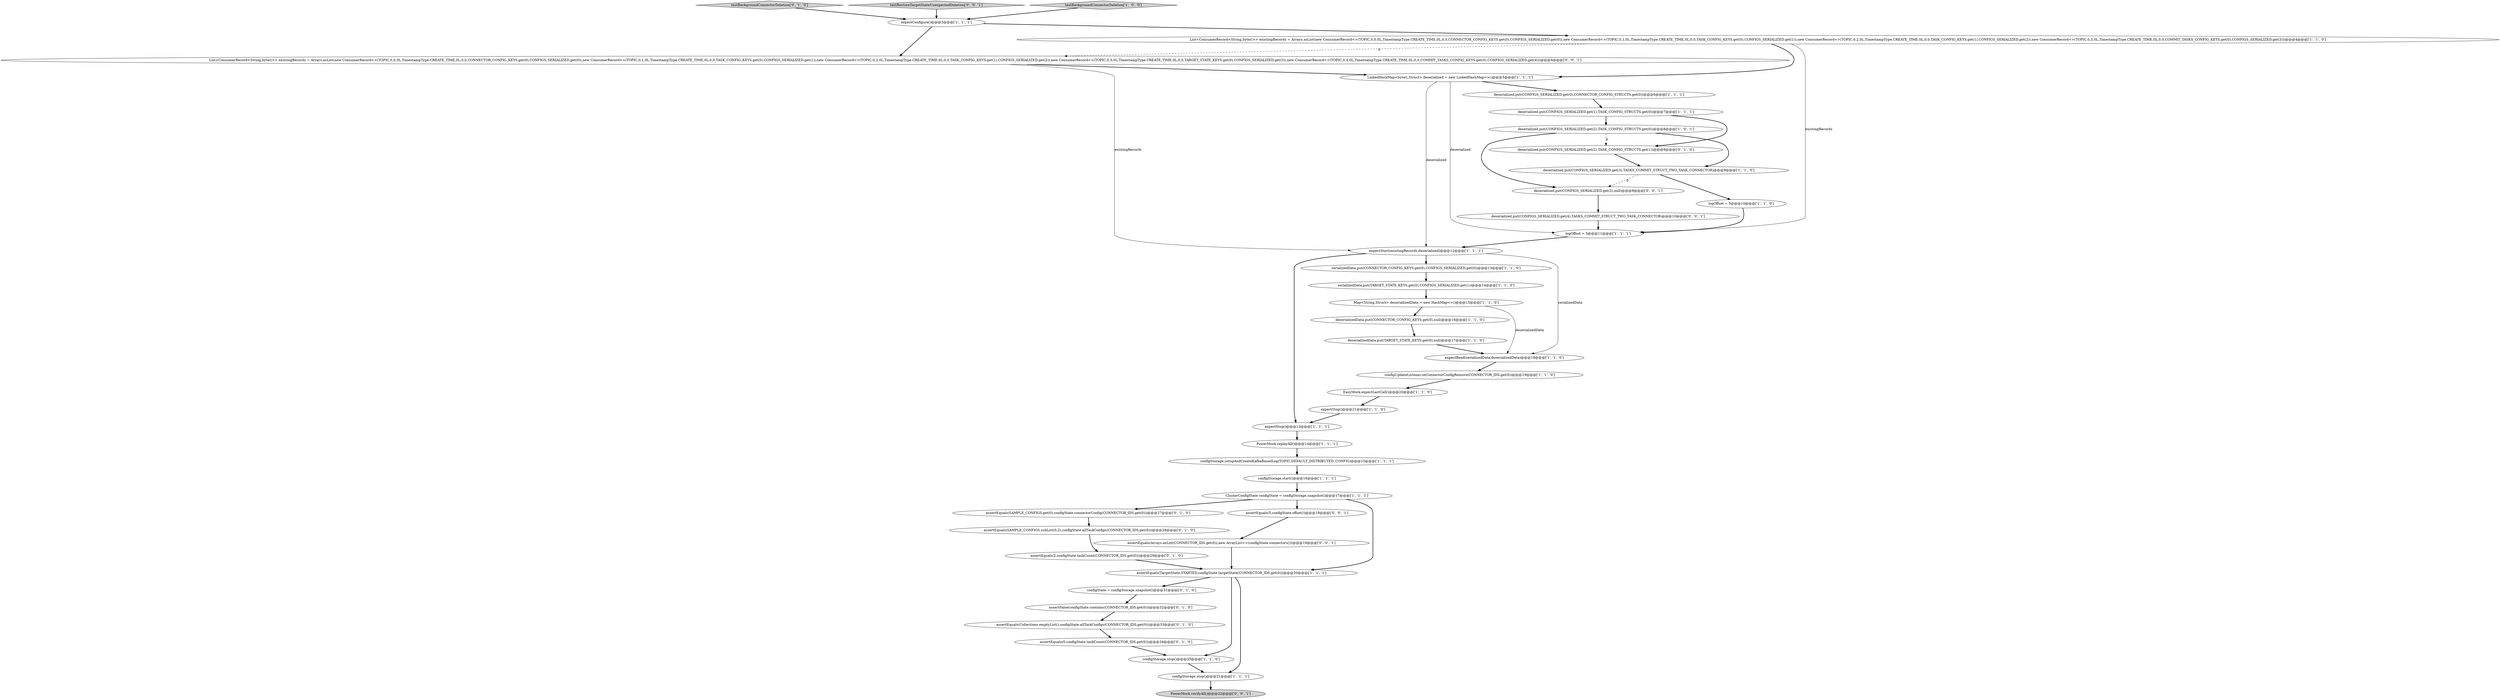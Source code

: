 digraph {
37 [style = filled, label = "deserialized.put(CONFIGS_SERIALIZED.get(3),null)@@@9@@@['0', '0', '1']", fillcolor = white, shape = ellipse image = "AAA0AAABBB3BBB"];
0 [style = filled, label = "serializedData.put(TARGET_STATE_KEYS.get(0),CONFIGS_SERIALIZED.get(1))@@@14@@@['1', '1', '0']", fillcolor = white, shape = ellipse image = "AAA0AAABBB1BBB"];
10 [style = filled, label = "expectStop()@@@21@@@['1', '1', '0']", fillcolor = white, shape = ellipse image = "AAA0AAABBB1BBB"];
27 [style = filled, label = "expectConfigure()@@@3@@@['1', '1', '1']", fillcolor = white, shape = ellipse image = "AAA0AAABBB1BBB"];
33 [style = filled, label = "testBackgroundConnectorDeletion['0', '1', '0']", fillcolor = lightgray, shape = diamond image = "AAA0AAABBB2BBB"];
34 [style = filled, label = "assertEquals(SAMPLE_CONFIGS.get(0),configState.connectorConfig(CONNECTOR_IDS.get(0)))@@@27@@@['0', '1', '0']", fillcolor = white, shape = ellipse image = "AAA1AAABBB2BBB"];
39 [style = filled, label = "testRestoreTargetStateUnexpectedDeletion['0', '0', '1']", fillcolor = lightgray, shape = diamond image = "AAA0AAABBB3BBB"];
43 [style = filled, label = "assertEquals(Arrays.asList(CONNECTOR_IDS.get(0)),new ArrayList<>(configState.connectors()))@@@19@@@['0', '0', '1']", fillcolor = white, shape = ellipse image = "AAA0AAABBB3BBB"];
42 [style = filled, label = "assertEquals(5,configState.offset())@@@18@@@['0', '0', '1']", fillcolor = white, shape = ellipse image = "AAA0AAABBB3BBB"];
29 [style = filled, label = "assertEquals(0,configState.taskCount(CONNECTOR_IDS.get(0)))@@@34@@@['0', '1', '0']", fillcolor = white, shape = ellipse image = "AAA1AAABBB2BBB"];
3 [style = filled, label = "assertEquals(TargetState.STARTED,configState.targetState(CONNECTOR_IDS.get(0)))@@@20@@@['1', '1', '1']", fillcolor = white, shape = ellipse image = "AAA0AAABBB1BBB"];
16 [style = filled, label = "testBackgroundConnectorDeletion['1', '0', '0']", fillcolor = lightgray, shape = diamond image = "AAA0AAABBB1BBB"];
30 [style = filled, label = "assertEquals(Collections.emptyList(),configState.allTaskConfigs(CONNECTOR_IDS.get(0)))@@@33@@@['0', '1', '0']", fillcolor = white, shape = ellipse image = "AAA1AAABBB2BBB"];
11 [style = filled, label = "configStorage.start()@@@16@@@['1', '1', '1']", fillcolor = white, shape = ellipse image = "AAA0AAABBB1BBB"];
18 [style = filled, label = "logOffset = 5@@@10@@@['1', '1', '0']", fillcolor = white, shape = ellipse image = "AAA0AAABBB1BBB"];
31 [style = filled, label = "assertEquals(2,configState.taskCount(CONNECTOR_IDS.get(0)))@@@29@@@['0', '1', '0']", fillcolor = white, shape = ellipse image = "AAA1AAABBB2BBB"];
24 [style = filled, label = "deserialized.put(CONFIGS_SERIALIZED.get(0),CONNECTOR_CONFIG_STRUCTS.get(0))@@@6@@@['1', '1', '1']", fillcolor = white, shape = ellipse image = "AAA0AAABBB1BBB"];
40 [style = filled, label = "List<ConsumerRecord<String,byte((>> existingRecords = Arrays.asList(new ConsumerRecord<>(TOPIC,0,0,0L,TimestampType.CREATE_TIME,0L,0,0,CONNECTOR_CONFIG_KEYS.get(0),CONFIGS_SERIALIZED.get(0)),new ConsumerRecord<>(TOPIC,0,1,0L,TimestampType.CREATE_TIME,0L,0,0,TASK_CONFIG_KEYS.get(0),CONFIGS_SERIALIZED.get(1)),new ConsumerRecord<>(TOPIC,0,2,0L,TimestampType.CREATE_TIME,0L,0,0,TASK_CONFIG_KEYS.get(1),CONFIGS_SERIALIZED.get(2)),new ConsumerRecord<>(TOPIC,0,3,0L,TimestampType.CREATE_TIME,0L,0,0,TARGET_STATE_KEYS.get(0),CONFIGS_SERIALIZED.get(3)),new ConsumerRecord<>(TOPIC,0,4,0L,TimestampType.CREATE_TIME,0L,0,0,COMMIT_TASKS_CONFIG_KEYS.get(0),CONFIGS_SERIALIZED.get(4)))@@@4@@@['0', '0', '1']", fillcolor = white, shape = ellipse image = "AAA0AAABBB3BBB"];
21 [style = filled, label = "deserialized.put(CONFIGS_SERIALIZED.get(1),TASK_CONFIG_STRUCTS.get(0))@@@7@@@['1', '1', '1']", fillcolor = white, shape = ellipse image = "AAA0AAABBB1BBB"];
12 [style = filled, label = "logOffset = 5@@@11@@@['1', '1', '1']", fillcolor = white, shape = ellipse image = "AAA0AAABBB1BBB"];
9 [style = filled, label = "expectStart(existingRecords,deserialized)@@@12@@@['1', '1', '1']", fillcolor = white, shape = ellipse image = "AAA0AAABBB1BBB"];
35 [style = filled, label = "assertEquals(SAMPLE_CONFIGS.subList(0,2),configState.allTaskConfigs(CONNECTOR_IDS.get(0)))@@@28@@@['0', '1', '0']", fillcolor = white, shape = ellipse image = "AAA1AAABBB2BBB"];
32 [style = filled, label = "deserialized.put(CONFIGS_SERIALIZED.get(2),TASK_CONFIG_STRUCTS.get(1))@@@8@@@['0', '1', '0']", fillcolor = white, shape = ellipse image = "AAA1AAABBB2BBB"];
26 [style = filled, label = "expectRead(serializedData,deserializedData)@@@18@@@['1', '1', '0']", fillcolor = white, shape = ellipse image = "AAA0AAABBB1BBB"];
15 [style = filled, label = "deserialized.put(CONFIGS_SERIALIZED.get(2),TASK_CONFIG_STRUCTS.get(0))@@@8@@@['1', '0', '1']", fillcolor = white, shape = ellipse image = "AAA0AAABBB1BBB"];
28 [style = filled, label = "configState = configStorage.snapshot()@@@31@@@['0', '1', '0']", fillcolor = white, shape = ellipse image = "AAA1AAABBB2BBB"];
7 [style = filled, label = "ClusterConfigState configState = configStorage.snapshot()@@@17@@@['1', '1', '1']", fillcolor = white, shape = ellipse image = "AAA0AAABBB1BBB"];
25 [style = filled, label = "expectStop()@@@13@@@['1', '1', '1']", fillcolor = white, shape = ellipse image = "AAA0AAABBB1BBB"];
17 [style = filled, label = "configStorage.setupAndCreateKafkaBasedLog(TOPIC,DEFAULT_DISTRIBUTED_CONFIG)@@@15@@@['1', '1', '1']", fillcolor = white, shape = ellipse image = "AAA0AAABBB1BBB"];
36 [style = filled, label = "assertFalse(configState.contains(CONNECTOR_IDS.get(0)))@@@32@@@['0', '1', '0']", fillcolor = white, shape = ellipse image = "AAA1AAABBB2BBB"];
8 [style = filled, label = "EasyMock.expectLastCall()@@@20@@@['1', '1', '0']", fillcolor = white, shape = ellipse image = "AAA0AAABBB1BBB"];
5 [style = filled, label = "List<ConsumerRecord<String,byte((>> existingRecords = Arrays.asList(new ConsumerRecord<>(TOPIC,0,0,0L,TimestampType.CREATE_TIME,0L,0,0,CONNECTOR_CONFIG_KEYS.get(0),CONFIGS_SERIALIZED.get(0)),new ConsumerRecord<>(TOPIC,0,1,0L,TimestampType.CREATE_TIME,0L,0,0,TASK_CONFIG_KEYS.get(0),CONFIGS_SERIALIZED.get(1)),new ConsumerRecord<>(TOPIC,0,2,0L,TimestampType.CREATE_TIME,0L,0,0,TASK_CONFIG_KEYS.get(1),CONFIGS_SERIALIZED.get(2)),new ConsumerRecord<>(TOPIC,0,3,0L,TimestampType.CREATE_TIME,0L,0,0,COMMIT_TASKS_CONFIG_KEYS.get(0),CONFIGS_SERIALIZED.get(3)))@@@4@@@['1', '1', '0']", fillcolor = white, shape = ellipse image = "AAA0AAABBB1BBB"];
38 [style = filled, label = "PowerMock.verifyAll()@@@22@@@['0', '0', '1']", fillcolor = lightgray, shape = ellipse image = "AAA0AAABBB3BBB"];
13 [style = filled, label = "deserializedData.put(TARGET_STATE_KEYS.get(0),null)@@@17@@@['1', '1', '0']", fillcolor = white, shape = ellipse image = "AAA0AAABBB1BBB"];
2 [style = filled, label = "configStorage.stop()@@@21@@@['1', '1', '1']", fillcolor = white, shape = ellipse image = "AAA0AAABBB1BBB"];
4 [style = filled, label = "PowerMock.replayAll()@@@14@@@['1', '1', '1']", fillcolor = white, shape = ellipse image = "AAA0AAABBB1BBB"];
23 [style = filled, label = "configUpdateListener.onConnectorConfigRemove(CONNECTOR_IDS.get(0))@@@19@@@['1', '1', '0']", fillcolor = white, shape = ellipse image = "AAA0AAABBB1BBB"];
41 [style = filled, label = "deserialized.put(CONFIGS_SERIALIZED.get(4),TASKS_COMMIT_STRUCT_TWO_TASK_CONNECTOR)@@@10@@@['0', '0', '1']", fillcolor = white, shape = ellipse image = "AAA0AAABBB3BBB"];
19 [style = filled, label = "LinkedHashMap<byte((,Struct> deserialized = new LinkedHashMap<>()@@@5@@@['1', '1', '1']", fillcolor = white, shape = ellipse image = "AAA0AAABBB1BBB"];
1 [style = filled, label = "configStorage.stop()@@@35@@@['1', '1', '0']", fillcolor = white, shape = ellipse image = "AAA0AAABBB1BBB"];
6 [style = filled, label = "Map<String,Struct> deserializedData = new HashMap<>()@@@15@@@['1', '1', '0']", fillcolor = white, shape = ellipse image = "AAA0AAABBB1BBB"];
20 [style = filled, label = "serializedData.put(CONNECTOR_CONFIG_KEYS.get(0),CONFIGS_SERIALIZED.get(0))@@@13@@@['1', '1', '0']", fillcolor = white, shape = ellipse image = "AAA0AAABBB1BBB"];
22 [style = filled, label = "deserializedData.put(CONNECTOR_CONFIG_KEYS.get(0),null)@@@16@@@['1', '1', '0']", fillcolor = white, shape = ellipse image = "AAA0AAABBB1BBB"];
14 [style = filled, label = "deserialized.put(CONFIGS_SERIALIZED.get(3),TASKS_COMMIT_STRUCT_TWO_TASK_CONNECTOR)@@@9@@@['1', '1', '0']", fillcolor = white, shape = ellipse image = "AAA0AAABBB1BBB"];
24->21 [style = bold, label=""];
0->6 [style = bold, label=""];
13->26 [style = bold, label=""];
14->37 [style = dashed, label="0"];
33->27 [style = bold, label=""];
5->19 [style = bold, label=""];
7->42 [style = bold, label=""];
9->26 [style = solid, label="serializedData"];
37->41 [style = bold, label=""];
15->32 [style = dashed, label="0"];
21->15 [style = bold, label=""];
14->18 [style = bold, label=""];
15->37 [style = bold, label=""];
35->31 [style = bold, label=""];
3->2 [style = bold, label=""];
21->32 [style = bold, label=""];
36->30 [style = bold, label=""];
9->20 [style = bold, label=""];
32->14 [style = bold, label=""];
42->43 [style = bold, label=""];
39->27 [style = bold, label=""];
4->17 [style = bold, label=""];
43->3 [style = bold, label=""];
6->26 [style = solid, label="deserializedData"];
19->24 [style = bold, label=""];
5->40 [style = dashed, label="0"];
6->22 [style = bold, label=""];
10->25 [style = bold, label=""];
41->12 [style = bold, label=""];
19->12 [style = solid, label="deserialized"];
3->1 [style = bold, label=""];
19->9 [style = solid, label="deserialized"];
11->7 [style = bold, label=""];
7->3 [style = bold, label=""];
12->9 [style = bold, label=""];
27->40 [style = bold, label=""];
25->4 [style = bold, label=""];
28->36 [style = bold, label=""];
15->14 [style = bold, label=""];
23->8 [style = bold, label=""];
27->5 [style = bold, label=""];
7->34 [style = bold, label=""];
16->27 [style = bold, label=""];
17->11 [style = bold, label=""];
40->19 [style = bold, label=""];
26->23 [style = bold, label=""];
5->12 [style = solid, label="existingRecords"];
40->9 [style = solid, label="existingRecords"];
34->35 [style = bold, label=""];
18->12 [style = bold, label=""];
29->1 [style = bold, label=""];
9->25 [style = bold, label=""];
20->0 [style = bold, label=""];
3->28 [style = bold, label=""];
2->38 [style = bold, label=""];
1->2 [style = bold, label=""];
8->10 [style = bold, label=""];
31->3 [style = bold, label=""];
22->13 [style = bold, label=""];
30->29 [style = bold, label=""];
}
